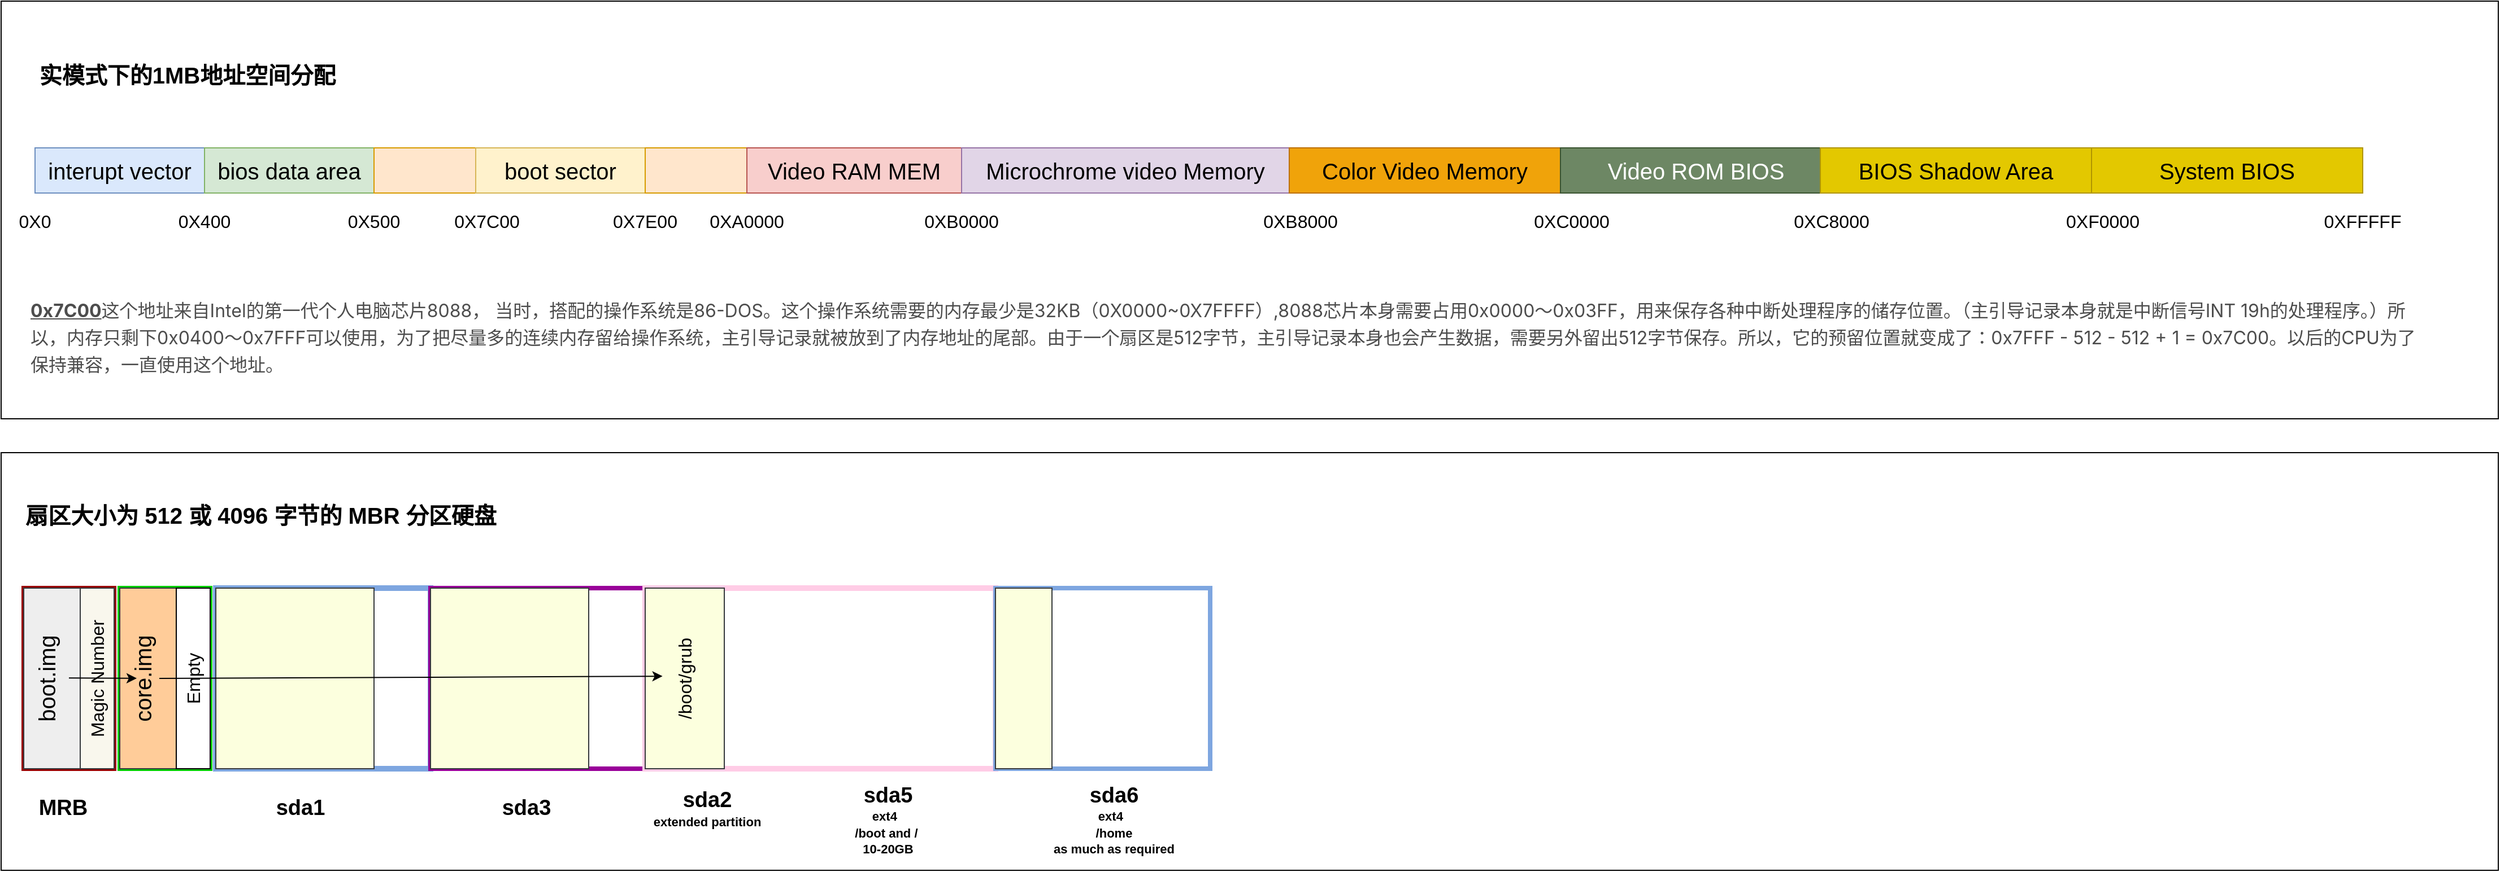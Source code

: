<mxfile version="24.3.1" type="github">
  <diagram id="wFE0QG_FPsp0jaGvCLVb" name="Page-1">
    <mxGraphModel dx="3428" dy="922" grid="1" gridSize="10" guides="1" tooltips="1" connect="1" arrows="1" fold="1" page="1" pageScale="1" pageWidth="850" pageHeight="1100" math="0" shadow="0">
      <root>
        <mxCell id="0" />
        <mxCell id="1" parent="0" />
        <mxCell id="s_7mGbBZ-8Ej9yZiGYav-69" value="" style="whiteSpace=wrap;html=1;" vertex="1" parent="1">
          <mxGeometry x="-870" y="480" width="2210" height="370" as="geometry" />
        </mxCell>
        <mxCell id="s_7mGbBZ-8Ej9yZiGYav-41" value="" style="whiteSpace=wrap;html=1;labelBorderColor=#CC0000;strokeColor=#990000;strokeWidth=4;" vertex="1" parent="1">
          <mxGeometry x="-850" y="600" width="80" height="160" as="geometry" />
        </mxCell>
        <mxCell id="s_7mGbBZ-8Ej9yZiGYav-25" value="" style="whiteSpace=wrap;html=1;" vertex="1" parent="1">
          <mxGeometry x="-870" y="80" width="2210" height="370" as="geometry" />
        </mxCell>
        <mxCell id="s_7mGbBZ-8Ej9yZiGYav-1" value="&lt;font style=&quot;font-size: 20px;&quot;&gt;interupt vector&lt;/font&gt;" style="rounded=0;whiteSpace=wrap;html=1;fillColor=#dae8fc;strokeColor=#6c8ebf;fontStyle=0;fontSize=20;" vertex="1" parent="1">
          <mxGeometry x="-840" y="210" width="150" height="40" as="geometry" />
        </mxCell>
        <mxCell id="s_7mGbBZ-8Ej9yZiGYav-2" value="bios data area" style="rounded=0;whiteSpace=wrap;html=1;fillColor=#d5e8d4;strokeColor=#82b366;fontStyle=0;fontSize=20;" vertex="1" parent="1">
          <mxGeometry x="-690" y="210" width="150" height="40" as="geometry" />
        </mxCell>
        <mxCell id="s_7mGbBZ-8Ej9yZiGYav-4" value="" style="rounded=0;whiteSpace=wrap;html=1;fillColor=#ffe6cc;strokeColor=#d79b00;fontStyle=0;fontSize=20;" vertex="1" parent="1">
          <mxGeometry x="-540" y="210" width="90" height="40" as="geometry" />
        </mxCell>
        <mxCell id="s_7mGbBZ-8Ej9yZiGYav-5" value="boot sector" style="rounded=0;whiteSpace=wrap;html=1;fillColor=#fff2cc;strokeColor=#d6b656;fontStyle=0;fontSize=20;" vertex="1" parent="1">
          <mxGeometry x="-450" y="210" width="150" height="40" as="geometry" />
        </mxCell>
        <mxCell id="s_7mGbBZ-8Ej9yZiGYav-6" value="" style="rounded=0;whiteSpace=wrap;html=1;fillColor=#ffe6cc;strokeColor=#d79b00;fontStyle=0;fontSize=20;" vertex="1" parent="1">
          <mxGeometry x="-300" y="210" width="90" height="40" as="geometry" />
        </mxCell>
        <mxCell id="s_7mGbBZ-8Ej9yZiGYav-7" value="Video RAM MEM" style="rounded=0;whiteSpace=wrap;html=1;fillColor=#f8cecc;strokeColor=#b85450;fontStyle=0;fontSize=20;" vertex="1" parent="1">
          <mxGeometry x="-210" y="210" width="190" height="40" as="geometry" />
        </mxCell>
        <mxCell id="s_7mGbBZ-8Ej9yZiGYav-8" value="Microchrome video Memory" style="rounded=0;whiteSpace=wrap;html=1;fillColor=#e1d5e7;strokeColor=#9673a6;fontStyle=0;fontSize=20;" vertex="1" parent="1">
          <mxGeometry x="-20" y="210" width="290" height="40" as="geometry" />
        </mxCell>
        <mxCell id="s_7mGbBZ-8Ej9yZiGYav-9" value="Color Video Memory" style="rounded=0;whiteSpace=wrap;html=1;fillColor=#f0a30a;strokeColor=#BD7000;fontStyle=0;fontSize=20;fontColor=#000000;" vertex="1" parent="1">
          <mxGeometry x="270" y="210" width="240" height="40" as="geometry" />
        </mxCell>
        <mxCell id="s_7mGbBZ-8Ej9yZiGYav-10" value="Video ROM BIOS" style="rounded=0;whiteSpace=wrap;html=1;fillColor=#6d8764;strokeColor=#3A5431;fontStyle=0;fontSize=20;fontColor=#ffffff;" vertex="1" parent="1">
          <mxGeometry x="510" y="210" width="240" height="40" as="geometry" />
        </mxCell>
        <mxCell id="s_7mGbBZ-8Ej9yZiGYav-11" value="BIOS Shadow Area" style="rounded=0;whiteSpace=wrap;html=1;fillColor=#e3c800;strokeColor=#B09500;fontStyle=0;fontSize=20;fontColor=#000000;" vertex="1" parent="1">
          <mxGeometry x="740" y="210" width="240" height="40" as="geometry" />
        </mxCell>
        <mxCell id="s_7mGbBZ-8Ej9yZiGYav-12" value="System BIOS" style="rounded=0;whiteSpace=wrap;html=1;fillColor=#e3c800;strokeColor=#B09500;fontStyle=0;fontSize=20;fontColor=#000000;" vertex="1" parent="1">
          <mxGeometry x="980" y="210" width="240" height="40" as="geometry" />
        </mxCell>
        <mxCell id="s_7mGbBZ-8Ej9yZiGYav-13" value="&lt;font style=&quot;font-size: 16px;&quot;&gt;0X0&lt;/font&gt;" style="text;strokeColor=none;align=center;fillColor=none;html=1;verticalAlign=middle;whiteSpace=wrap;rounded=0;" vertex="1" parent="1">
          <mxGeometry x="-870" y="260" width="60" height="30" as="geometry" />
        </mxCell>
        <mxCell id="s_7mGbBZ-8Ej9yZiGYav-14" value="&lt;font style=&quot;font-size: 16px;&quot;&gt;0X400&lt;/font&gt;" style="text;strokeColor=none;align=center;fillColor=none;html=1;verticalAlign=middle;whiteSpace=wrap;rounded=0;" vertex="1" parent="1">
          <mxGeometry x="-720" y="260" width="60" height="30" as="geometry" />
        </mxCell>
        <mxCell id="s_7mGbBZ-8Ej9yZiGYav-15" value="&lt;font style=&quot;font-size: 16px;&quot;&gt;0X500&lt;/font&gt;" style="text;strokeColor=none;align=center;fillColor=none;html=1;verticalAlign=middle;whiteSpace=wrap;rounded=0;" vertex="1" parent="1">
          <mxGeometry x="-570" y="260" width="60" height="30" as="geometry" />
        </mxCell>
        <mxCell id="s_7mGbBZ-8Ej9yZiGYav-16" value="&lt;font style=&quot;font-size: 16px;&quot;&gt;0X7C00&lt;/font&gt;" style="text;strokeColor=none;align=center;fillColor=none;html=1;verticalAlign=middle;whiteSpace=wrap;rounded=0;" vertex="1" parent="1">
          <mxGeometry x="-470" y="260" width="60" height="30" as="geometry" />
        </mxCell>
        <mxCell id="s_7mGbBZ-8Ej9yZiGYav-17" value="&lt;font style=&quot;font-size: 16px;&quot;&gt;0X7E00&lt;/font&gt;" style="text;strokeColor=none;align=center;fillColor=none;html=1;verticalAlign=middle;whiteSpace=wrap;rounded=0;" vertex="1" parent="1">
          <mxGeometry x="-330" y="260" width="60" height="30" as="geometry" />
        </mxCell>
        <mxCell id="s_7mGbBZ-8Ej9yZiGYav-18" value="&lt;font style=&quot;font-size: 16px;&quot;&gt;0XA0000&lt;/font&gt;" style="text;strokeColor=none;align=center;fillColor=none;html=1;verticalAlign=middle;whiteSpace=wrap;rounded=0;" vertex="1" parent="1">
          <mxGeometry x="-240" y="260" width="60" height="30" as="geometry" />
        </mxCell>
        <mxCell id="s_7mGbBZ-8Ej9yZiGYav-19" value="&lt;font style=&quot;font-size: 16px;&quot;&gt;0XB0000&lt;/font&gt;" style="text;strokeColor=none;align=center;fillColor=none;html=1;verticalAlign=middle;whiteSpace=wrap;rounded=0;" vertex="1" parent="1">
          <mxGeometry x="-50" y="260" width="60" height="30" as="geometry" />
        </mxCell>
        <mxCell id="s_7mGbBZ-8Ej9yZiGYav-20" value="&lt;font style=&quot;font-size: 16px;&quot;&gt;0XB8000&lt;/font&gt;" style="text;strokeColor=none;align=center;fillColor=none;html=1;verticalAlign=middle;whiteSpace=wrap;rounded=0;" vertex="1" parent="1">
          <mxGeometry x="250" y="260" width="60" height="30" as="geometry" />
        </mxCell>
        <mxCell id="s_7mGbBZ-8Ej9yZiGYav-21" value="&lt;font style=&quot;font-size: 16px;&quot;&gt;0XC0000&lt;/font&gt;" style="text;strokeColor=none;align=center;fillColor=none;html=1;verticalAlign=middle;whiteSpace=wrap;rounded=0;" vertex="1" parent="1">
          <mxGeometry x="490" y="260" width="60" height="30" as="geometry" />
        </mxCell>
        <mxCell id="s_7mGbBZ-8Ej9yZiGYav-22" value="&lt;font style=&quot;font-size: 16px;&quot;&gt;0XC8000&lt;/font&gt;" style="text;strokeColor=none;align=center;fillColor=none;html=1;verticalAlign=middle;whiteSpace=wrap;rounded=0;" vertex="1" parent="1">
          <mxGeometry x="720" y="260" width="60" height="30" as="geometry" />
        </mxCell>
        <mxCell id="s_7mGbBZ-8Ej9yZiGYav-23" value="&lt;font style=&quot;font-size: 16px;&quot;&gt;0XF0000&lt;/font&gt;" style="text;strokeColor=none;align=center;fillColor=none;html=1;verticalAlign=middle;whiteSpace=wrap;rounded=0;" vertex="1" parent="1">
          <mxGeometry x="960" y="260" width="60" height="30" as="geometry" />
        </mxCell>
        <mxCell id="s_7mGbBZ-8Ej9yZiGYav-24" value="&lt;font style=&quot;font-size: 16px;&quot;&gt;0XFFFFF&lt;/font&gt;" style="text;strokeColor=none;align=center;fillColor=none;html=1;verticalAlign=middle;whiteSpace=wrap;rounded=0;" vertex="1" parent="1">
          <mxGeometry x="1190" y="260" width="60" height="30" as="geometry" />
        </mxCell>
        <mxCell id="s_7mGbBZ-8Ej9yZiGYav-26" value="&lt;font style=&quot;font-size: 20px;&quot;&gt;实模式下的1MB地址空间分配&lt;/font&gt;" style="text;strokeColor=none;align=center;fillColor=none;html=1;verticalAlign=middle;whiteSpace=wrap;rounded=0;fontStyle=1" vertex="1" parent="1">
          <mxGeometry x="-860" y="130" width="310" height="30" as="geometry" />
        </mxCell>
        <mxCell id="s_7mGbBZ-8Ej9yZiGYav-27" value="&lt;p style=&quot;box-sizing: border-box; outline: 0px; margin: 0px 0px 16px; padding: 0px; font-size: 16px; color: rgb(77, 77, 77); overflow: auto hidden; font-synthesis-style: auto; overflow-wrap: break-word; font-family: -apple-system, &amp;quot;SF UI Text&amp;quot;, Arial, &amp;quot;PingFang SC&amp;quot;, &amp;quot;Hiragino Sans GB&amp;quot;, &amp;quot;Microsoft YaHei&amp;quot;, &amp;quot;WenQuanYi Micro Hei&amp;quot;, sans-serif, SimHei, SimSun; text-align: start; background-color: rgb(255, 255, 255); line-height: 24px !important;&quot;&gt;&lt;u&gt;&lt;b&gt;0x7C00&lt;/b&gt;&lt;/u&gt;这个地址来自Intel的第一代个人电脑芯片8088， 当时，搭配的操作系统是86-DOS。这个操作系统需要的内存最少是32KB（0X0000~0X7FFFF）,8088芯片本身需要占用0x0000～0x03FF，用来保存各种中断处理程序的储存位置。（主引导记录本身就是中断信号INT 19h的处理程序。）所以，内存只剩下0x0400～0x7FFF可以使用，为了把尽量多的连续内存留给操作系统，主引导记录就被放到了内存地址的尾部。由于一个扇区是512字节，主引导记录本身也会产生数据，需要另外留出512字节保存。所以，它的预留位置就变成了：0x7FFF - 512 - 512 + 1 = 0x7C00。以后的CPU为了保持兼容，一直使用这个地址。&lt;/p&gt;" style="text;strokeColor=none;align=center;fillColor=none;html=1;verticalAlign=middle;whiteSpace=wrap;rounded=0;" vertex="1" parent="1">
          <mxGeometry x="-845" y="310" width="2125" height="150" as="geometry" />
        </mxCell>
        <mxCell id="s_7mGbBZ-8Ej9yZiGYav-29" value="" style="rounded=0;whiteSpace=wrap;html=1;fillColor=#eeeeee;strokeColor=#36393d;fontStyle=0;fontSize=20;" vertex="1" parent="1">
          <mxGeometry x="-850" y="600" width="50" height="160" as="geometry" />
        </mxCell>
        <mxCell id="s_7mGbBZ-8Ej9yZiGYav-38" value="&lt;font style=&quot;font-size: 20px;&quot;&gt;boot.img&lt;/font&gt;" style="text;strokeColor=none;align=center;fillColor=none;html=1;verticalAlign=middle;whiteSpace=wrap;rounded=0;rotation=-90;" vertex="1" parent="1">
          <mxGeometry x="-860" y="665" width="60" height="30" as="geometry" />
        </mxCell>
        <mxCell id="s_7mGbBZ-8Ej9yZiGYav-39" value="" style="rounded=0;whiteSpace=wrap;html=1;fillColor=#f9f7ed;strokeColor=#36393d;fontStyle=0;fontSize=20;" vertex="1" parent="1">
          <mxGeometry x="-800" y="600" width="30" height="160" as="geometry" />
        </mxCell>
        <mxCell id="s_7mGbBZ-8Ej9yZiGYav-40" value="&lt;font style=&quot;font-size: 16px;&quot;&gt;Magic Number&lt;/font&gt;" style="text;strokeColor=none;align=center;fillColor=none;html=1;verticalAlign=middle;whiteSpace=wrap;rounded=0;rotation=-90;" vertex="1" parent="1">
          <mxGeometry x="-855" y="665" width="140" height="30" as="geometry" />
        </mxCell>
        <mxCell id="s_7mGbBZ-8Ej9yZiGYav-42" value="" style="whiteSpace=wrap;html=1;labelBorderColor=#CC0000;strokeColor=#00CC00;strokeWidth=4;" vertex="1" parent="1">
          <mxGeometry x="-765" y="600" width="80" height="160" as="geometry" />
        </mxCell>
        <mxCell id="s_7mGbBZ-8Ej9yZiGYav-43" value="" style="rounded=0;whiteSpace=wrap;html=1;fillColor=#ffcc99;strokeColor=#36393d;fontStyle=0;fontSize=20;" vertex="1" parent="1">
          <mxGeometry x="-765" y="600" width="50" height="160" as="geometry" />
        </mxCell>
        <mxCell id="s_7mGbBZ-8Ej9yZiGYav-44" value="&lt;font style=&quot;font-size: 20px;&quot;&gt;core.img&lt;/font&gt;" style="text;strokeColor=none;align=center;fillColor=none;html=1;verticalAlign=middle;whiteSpace=wrap;rounded=0;rotation=-90;" vertex="1" parent="1">
          <mxGeometry x="-775" y="665" width="60" height="30" as="geometry" />
        </mxCell>
        <mxCell id="s_7mGbBZ-8Ej9yZiGYav-45" value="" style="rounded=0;whiteSpace=wrap;html=1;fontStyle=0;fontSize=20;" vertex="1" parent="1">
          <mxGeometry x="-715" y="600" width="30" height="160" as="geometry" />
        </mxCell>
        <mxCell id="s_7mGbBZ-8Ej9yZiGYav-46" value="&lt;font style=&quot;font-size: 16px;&quot;&gt;Empty&lt;/font&gt;" style="text;strokeColor=none;align=center;fillColor=none;html=1;verticalAlign=middle;whiteSpace=wrap;rounded=0;rotation=-90;" vertex="1" parent="1">
          <mxGeometry x="-770" y="665" width="140" height="30" as="geometry" />
        </mxCell>
        <mxCell id="s_7mGbBZ-8Ej9yZiGYav-47" value="" style="whiteSpace=wrap;html=1;labelBorderColor=#CC0000;strokeColor=#7EA6E0;strokeWidth=5;" vertex="1" parent="1">
          <mxGeometry x="-680" y="600" width="190" height="160" as="geometry" />
        </mxCell>
        <mxCell id="s_7mGbBZ-8Ej9yZiGYav-48" value="" style="whiteSpace=wrap;html=1;labelBorderColor=#CC0000;strokeColor=#990099;strokeWidth=4;" vertex="1" parent="1">
          <mxGeometry x="-490" y="600" width="190" height="160" as="geometry" />
        </mxCell>
        <mxCell id="s_7mGbBZ-8Ej9yZiGYav-49" value="" style="whiteSpace=wrap;html=1;labelBorderColor=#CC0000;strokeColor=#FFCCE6;strokeWidth=5;" vertex="1" parent="1">
          <mxGeometry x="-300" y="600" width="310" height="160" as="geometry" />
        </mxCell>
        <mxCell id="s_7mGbBZ-8Ej9yZiGYav-50" value="" style="whiteSpace=wrap;html=1;labelBorderColor=#CC0000;strokeColor=#7EA6E0;strokeWidth=4;" vertex="1" parent="1">
          <mxGeometry x="10" y="600" width="190" height="160" as="geometry" />
        </mxCell>
        <mxCell id="s_7mGbBZ-8Ej9yZiGYav-51" value="" style="rounded=0;whiteSpace=wrap;html=1;fillColor=#FCFFDE;strokeColor=#36393d;fontStyle=0;fontSize=20;" vertex="1" parent="1">
          <mxGeometry x="-680" y="600" width="140" height="160" as="geometry" />
        </mxCell>
        <mxCell id="s_7mGbBZ-8Ej9yZiGYav-52" value="" style="rounded=0;whiteSpace=wrap;html=1;fillColor=#FCFFDE;strokeColor=#36393d;fontStyle=0;fontSize=20;" vertex="1" parent="1">
          <mxGeometry x="-490" y="600" width="140" height="160" as="geometry" />
        </mxCell>
        <mxCell id="s_7mGbBZ-8Ej9yZiGYav-53" value="" style="rounded=0;whiteSpace=wrap;html=1;fillColor=#FCFFDE;strokeColor=#36393d;fontStyle=0;fontSize=20;" vertex="1" parent="1">
          <mxGeometry x="-300" y="600" width="70" height="160" as="geometry" />
        </mxCell>
        <mxCell id="s_7mGbBZ-8Ej9yZiGYav-54" value="&lt;font style=&quot;font-size: 16px;&quot;&gt;/boot/grub&lt;/font&gt;" style="text;strokeColor=none;align=center;fillColor=none;html=1;verticalAlign=middle;whiteSpace=wrap;rounded=0;rotation=-90;" vertex="1" parent="1">
          <mxGeometry x="-335" y="665" width="140" height="30" as="geometry" />
        </mxCell>
        <mxCell id="s_7mGbBZ-8Ej9yZiGYav-55" value="&lt;font style=&quot;font-size: 19px;&quot;&gt;MRB&lt;/font&gt;" style="text;strokeColor=none;align=center;fillColor=none;html=1;verticalAlign=middle;whiteSpace=wrap;rounded=0;fontStyle=1" vertex="1" parent="1">
          <mxGeometry x="-860" y="780" width="90" height="30" as="geometry" />
        </mxCell>
        <mxCell id="s_7mGbBZ-8Ej9yZiGYav-56" value="&lt;font style=&quot;font-size: 19px;&quot;&gt;sda1&lt;/font&gt;" style="text;strokeColor=none;align=center;fillColor=none;html=1;verticalAlign=middle;whiteSpace=wrap;rounded=0;fontStyle=1" vertex="1" parent="1">
          <mxGeometry x="-650" y="780" width="90" height="30" as="geometry" />
        </mxCell>
        <mxCell id="s_7mGbBZ-8Ej9yZiGYav-58" value="&lt;font style=&quot;font-size: 19px;&quot;&gt;sda2&lt;/font&gt;&lt;div&gt;&lt;font style=&quot;font-size: 11px;&quot;&gt;extended partition&lt;/font&gt;&lt;/div&gt;" style="text;strokeColor=none;align=center;fillColor=none;html=1;verticalAlign=middle;whiteSpace=wrap;rounded=0;fontStyle=1" vertex="1" parent="1">
          <mxGeometry x="-320" y="780" width="150" height="30" as="geometry" />
        </mxCell>
        <mxCell id="s_7mGbBZ-8Ej9yZiGYav-59" value="&lt;font style=&quot;font-size: 19px;&quot;&gt;sda3&lt;/font&gt;" style="text;strokeColor=none;align=center;fillColor=none;html=1;verticalAlign=middle;whiteSpace=wrap;rounded=0;fontStyle=1" vertex="1" parent="1">
          <mxGeometry x="-450" y="780" width="90" height="30" as="geometry" />
        </mxCell>
        <mxCell id="s_7mGbBZ-8Ej9yZiGYav-60" value="&lt;font style=&quot;font-size: 19px;&quot;&gt;sda5&lt;/font&gt;&lt;div&gt;&lt;span style=&quot;font-size: 11px;&quot;&gt;ext4&amp;nbsp;&amp;nbsp;&lt;/span&gt;&lt;/div&gt;&lt;div&gt;&lt;span style=&quot;font-size: 11px;&quot;&gt;/boot and /&amp;nbsp;&lt;/span&gt;&lt;/div&gt;&lt;div&gt;&lt;span style=&quot;font-size: 11px;&quot;&gt;10-20GB&lt;/span&gt;&lt;/div&gt;" style="text;strokeColor=none;align=center;fillColor=none;html=1;verticalAlign=middle;whiteSpace=wrap;rounded=0;fontStyle=1" vertex="1" parent="1">
          <mxGeometry x="-160" y="790" width="150" height="30" as="geometry" />
        </mxCell>
        <mxCell id="s_7mGbBZ-8Ej9yZiGYav-62" value="&lt;font style=&quot;font-size: 19px;&quot;&gt;sda6&lt;/font&gt;&lt;div&gt;&lt;span style=&quot;font-size: 11px;&quot;&gt;ext4&amp;nbsp;&amp;nbsp;&lt;/span&gt;&lt;/div&gt;&lt;div&gt;&lt;span style=&quot;font-size: 11px;&quot;&gt;/home&lt;/span&gt;&lt;/div&gt;&lt;div&gt;&lt;span style=&quot;font-size: 11px;&quot;&gt;as much as required&lt;/span&gt;&lt;/div&gt;" style="text;strokeColor=none;align=center;fillColor=none;html=1;verticalAlign=middle;whiteSpace=wrap;rounded=0;fontStyle=1" vertex="1" parent="1">
          <mxGeometry x="40" y="760" width="150" height="90" as="geometry" />
        </mxCell>
        <mxCell id="s_7mGbBZ-8Ej9yZiGYav-63" value="" style="rounded=0;whiteSpace=wrap;html=1;fillColor=#FCFFDE;strokeColor=#36393d;fontStyle=0;fontSize=20;" vertex="1" parent="1">
          <mxGeometry x="10" y="600" width="50" height="160" as="geometry" />
        </mxCell>
        <mxCell id="s_7mGbBZ-8Ej9yZiGYav-64" value="" style="edgeStyle=none;orthogonalLoop=1;jettySize=auto;html=1;rounded=0;" edge="1" parent="1">
          <mxGeometry width="80" relative="1" as="geometry">
            <mxPoint x="-810" y="679.58" as="sourcePoint" />
            <mxPoint x="-750" y="679.916" as="targetPoint" />
            <Array as="points" />
          </mxGeometry>
        </mxCell>
        <mxCell id="s_7mGbBZ-8Ej9yZiGYav-68" value="" style="edgeStyle=none;orthogonalLoop=1;jettySize=auto;html=1;rounded=0;entryX=0.514;entryY=-0.156;entryDx=0;entryDy=0;entryPerimeter=0;exitX=0.5;exitY=1;exitDx=0;exitDy=0;" edge="1" parent="1" source="s_7mGbBZ-8Ej9yZiGYav-44" target="s_7mGbBZ-8Ej9yZiGYav-54">
          <mxGeometry width="80" relative="1" as="geometry">
            <mxPoint x="-800" y="689.58" as="sourcePoint" />
            <mxPoint x="-740" y="689.916" as="targetPoint" />
            <Array as="points" />
          </mxGeometry>
        </mxCell>
        <mxCell id="s_7mGbBZ-8Ej9yZiGYav-70" value="&lt;font style=&quot;font-size: 20px;&quot;&gt;扇区大小为 512 或 4096 字节的 MBR 分区硬盘&lt;/font&gt;" style="text;strokeColor=none;align=center;fillColor=none;html=1;verticalAlign=middle;whiteSpace=wrap;rounded=0;fontStyle=1" vertex="1" parent="1">
          <mxGeometry x="-860" y="520" width="440" height="30" as="geometry" />
        </mxCell>
      </root>
    </mxGraphModel>
  </diagram>
</mxfile>
